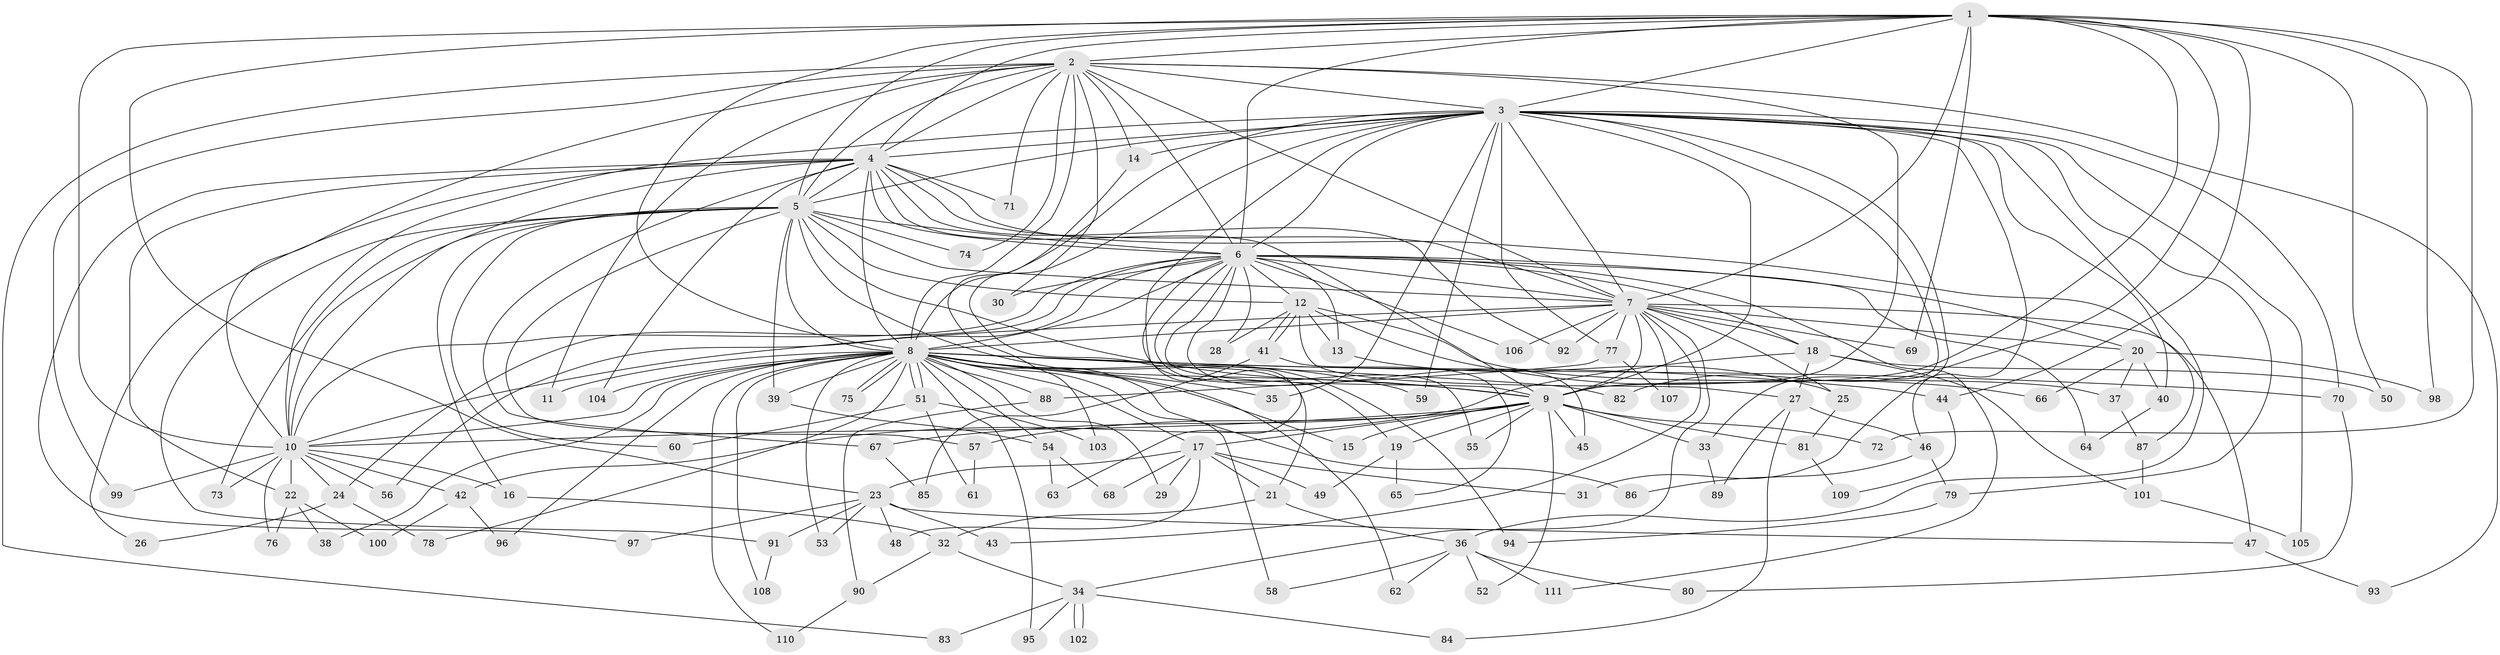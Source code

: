// coarse degree distribution, {13: 0.011764705882352941, 14: 0.011764705882352941, 22: 0.011764705882352941, 23: 0.011764705882352941, 29: 0.011764705882352941, 18: 0.011764705882352941, 33: 0.011764705882352941, 15: 0.011764705882352941, 2: 0.4823529411764706, 9: 0.011764705882352941, 4: 0.10588235294117647, 3: 0.16470588235294117, 8: 0.011764705882352941, 6: 0.03529411764705882, 7: 0.011764705882352941, 5: 0.047058823529411764, 1: 0.03529411764705882}
// Generated by graph-tools (version 1.1) at 2025/41/03/06/25 10:41:43]
// undirected, 111 vertices, 247 edges
graph export_dot {
graph [start="1"]
  node [color=gray90,style=filled];
  1;
  2;
  3;
  4;
  5;
  6;
  7;
  8;
  9;
  10;
  11;
  12;
  13;
  14;
  15;
  16;
  17;
  18;
  19;
  20;
  21;
  22;
  23;
  24;
  25;
  26;
  27;
  28;
  29;
  30;
  31;
  32;
  33;
  34;
  35;
  36;
  37;
  38;
  39;
  40;
  41;
  42;
  43;
  44;
  45;
  46;
  47;
  48;
  49;
  50;
  51;
  52;
  53;
  54;
  55;
  56;
  57;
  58;
  59;
  60;
  61;
  62;
  63;
  64;
  65;
  66;
  67;
  68;
  69;
  70;
  71;
  72;
  73;
  74;
  75;
  76;
  77;
  78;
  79;
  80;
  81;
  82;
  83;
  84;
  85;
  86;
  87;
  88;
  89;
  90;
  91;
  92;
  93;
  94;
  95;
  96;
  97;
  98;
  99;
  100;
  101;
  102;
  103;
  104;
  105;
  106;
  107;
  108;
  109;
  110;
  111;
  1 -- 2;
  1 -- 3;
  1 -- 4;
  1 -- 5;
  1 -- 6;
  1 -- 7;
  1 -- 8;
  1 -- 9;
  1 -- 10;
  1 -- 23;
  1 -- 44;
  1 -- 50;
  1 -- 69;
  1 -- 72;
  1 -- 82;
  1 -- 98;
  2 -- 3;
  2 -- 4;
  2 -- 5;
  2 -- 6;
  2 -- 7;
  2 -- 8;
  2 -- 9;
  2 -- 10;
  2 -- 11;
  2 -- 14;
  2 -- 30;
  2 -- 71;
  2 -- 74;
  2 -- 83;
  2 -- 93;
  2 -- 99;
  3 -- 4;
  3 -- 5;
  3 -- 6;
  3 -- 7;
  3 -- 8;
  3 -- 9;
  3 -- 10;
  3 -- 14;
  3 -- 19;
  3 -- 21;
  3 -- 31;
  3 -- 33;
  3 -- 35;
  3 -- 36;
  3 -- 40;
  3 -- 46;
  3 -- 59;
  3 -- 70;
  3 -- 77;
  3 -- 79;
  3 -- 105;
  4 -- 5;
  4 -- 6;
  4 -- 7;
  4 -- 8;
  4 -- 9;
  4 -- 10;
  4 -- 22;
  4 -- 26;
  4 -- 67;
  4 -- 71;
  4 -- 87;
  4 -- 92;
  4 -- 97;
  4 -- 104;
  5 -- 6;
  5 -- 7;
  5 -- 8;
  5 -- 9;
  5 -- 10;
  5 -- 12;
  5 -- 16;
  5 -- 39;
  5 -- 57;
  5 -- 60;
  5 -- 62;
  5 -- 73;
  5 -- 74;
  5 -- 91;
  6 -- 7;
  6 -- 8;
  6 -- 9;
  6 -- 10;
  6 -- 12;
  6 -- 13;
  6 -- 18;
  6 -- 20;
  6 -- 24;
  6 -- 28;
  6 -- 30;
  6 -- 45;
  6 -- 55;
  6 -- 56;
  6 -- 63;
  6 -- 64;
  6 -- 106;
  6 -- 111;
  7 -- 8;
  7 -- 9;
  7 -- 10;
  7 -- 18;
  7 -- 20;
  7 -- 25;
  7 -- 34;
  7 -- 43;
  7 -- 47;
  7 -- 69;
  7 -- 77;
  7 -- 92;
  7 -- 106;
  7 -- 107;
  8 -- 9;
  8 -- 10;
  8 -- 11;
  8 -- 15;
  8 -- 17;
  8 -- 29;
  8 -- 35;
  8 -- 38;
  8 -- 39;
  8 -- 44;
  8 -- 51;
  8 -- 51;
  8 -- 53;
  8 -- 54;
  8 -- 58;
  8 -- 59;
  8 -- 70;
  8 -- 75;
  8 -- 75;
  8 -- 78;
  8 -- 82;
  8 -- 86;
  8 -- 88;
  8 -- 94;
  8 -- 95;
  8 -- 96;
  8 -- 104;
  8 -- 108;
  8 -- 110;
  9 -- 10;
  9 -- 15;
  9 -- 17;
  9 -- 19;
  9 -- 33;
  9 -- 45;
  9 -- 52;
  9 -- 55;
  9 -- 57;
  9 -- 67;
  9 -- 72;
  9 -- 81;
  10 -- 16;
  10 -- 22;
  10 -- 24;
  10 -- 42;
  10 -- 56;
  10 -- 73;
  10 -- 76;
  10 -- 99;
  12 -- 13;
  12 -- 27;
  12 -- 28;
  12 -- 37;
  12 -- 41;
  12 -- 41;
  12 -- 66;
  13 -- 25;
  14 -- 103;
  16 -- 32;
  17 -- 21;
  17 -- 23;
  17 -- 29;
  17 -- 31;
  17 -- 48;
  17 -- 49;
  17 -- 68;
  18 -- 27;
  18 -- 42;
  18 -- 50;
  18 -- 101;
  19 -- 49;
  19 -- 65;
  20 -- 37;
  20 -- 40;
  20 -- 66;
  20 -- 98;
  21 -- 32;
  21 -- 36;
  22 -- 38;
  22 -- 76;
  22 -- 100;
  23 -- 43;
  23 -- 47;
  23 -- 48;
  23 -- 53;
  23 -- 91;
  23 -- 97;
  24 -- 26;
  24 -- 78;
  25 -- 81;
  27 -- 46;
  27 -- 84;
  27 -- 89;
  32 -- 34;
  32 -- 90;
  33 -- 89;
  34 -- 83;
  34 -- 84;
  34 -- 95;
  34 -- 102;
  34 -- 102;
  36 -- 52;
  36 -- 58;
  36 -- 62;
  36 -- 80;
  36 -- 111;
  37 -- 87;
  39 -- 54;
  40 -- 64;
  41 -- 65;
  41 -- 85;
  42 -- 96;
  42 -- 100;
  44 -- 109;
  46 -- 79;
  46 -- 86;
  47 -- 93;
  51 -- 60;
  51 -- 61;
  51 -- 103;
  54 -- 63;
  54 -- 68;
  57 -- 61;
  67 -- 85;
  70 -- 80;
  77 -- 88;
  77 -- 107;
  79 -- 94;
  81 -- 109;
  87 -- 101;
  88 -- 90;
  90 -- 110;
  91 -- 108;
  101 -- 105;
}
